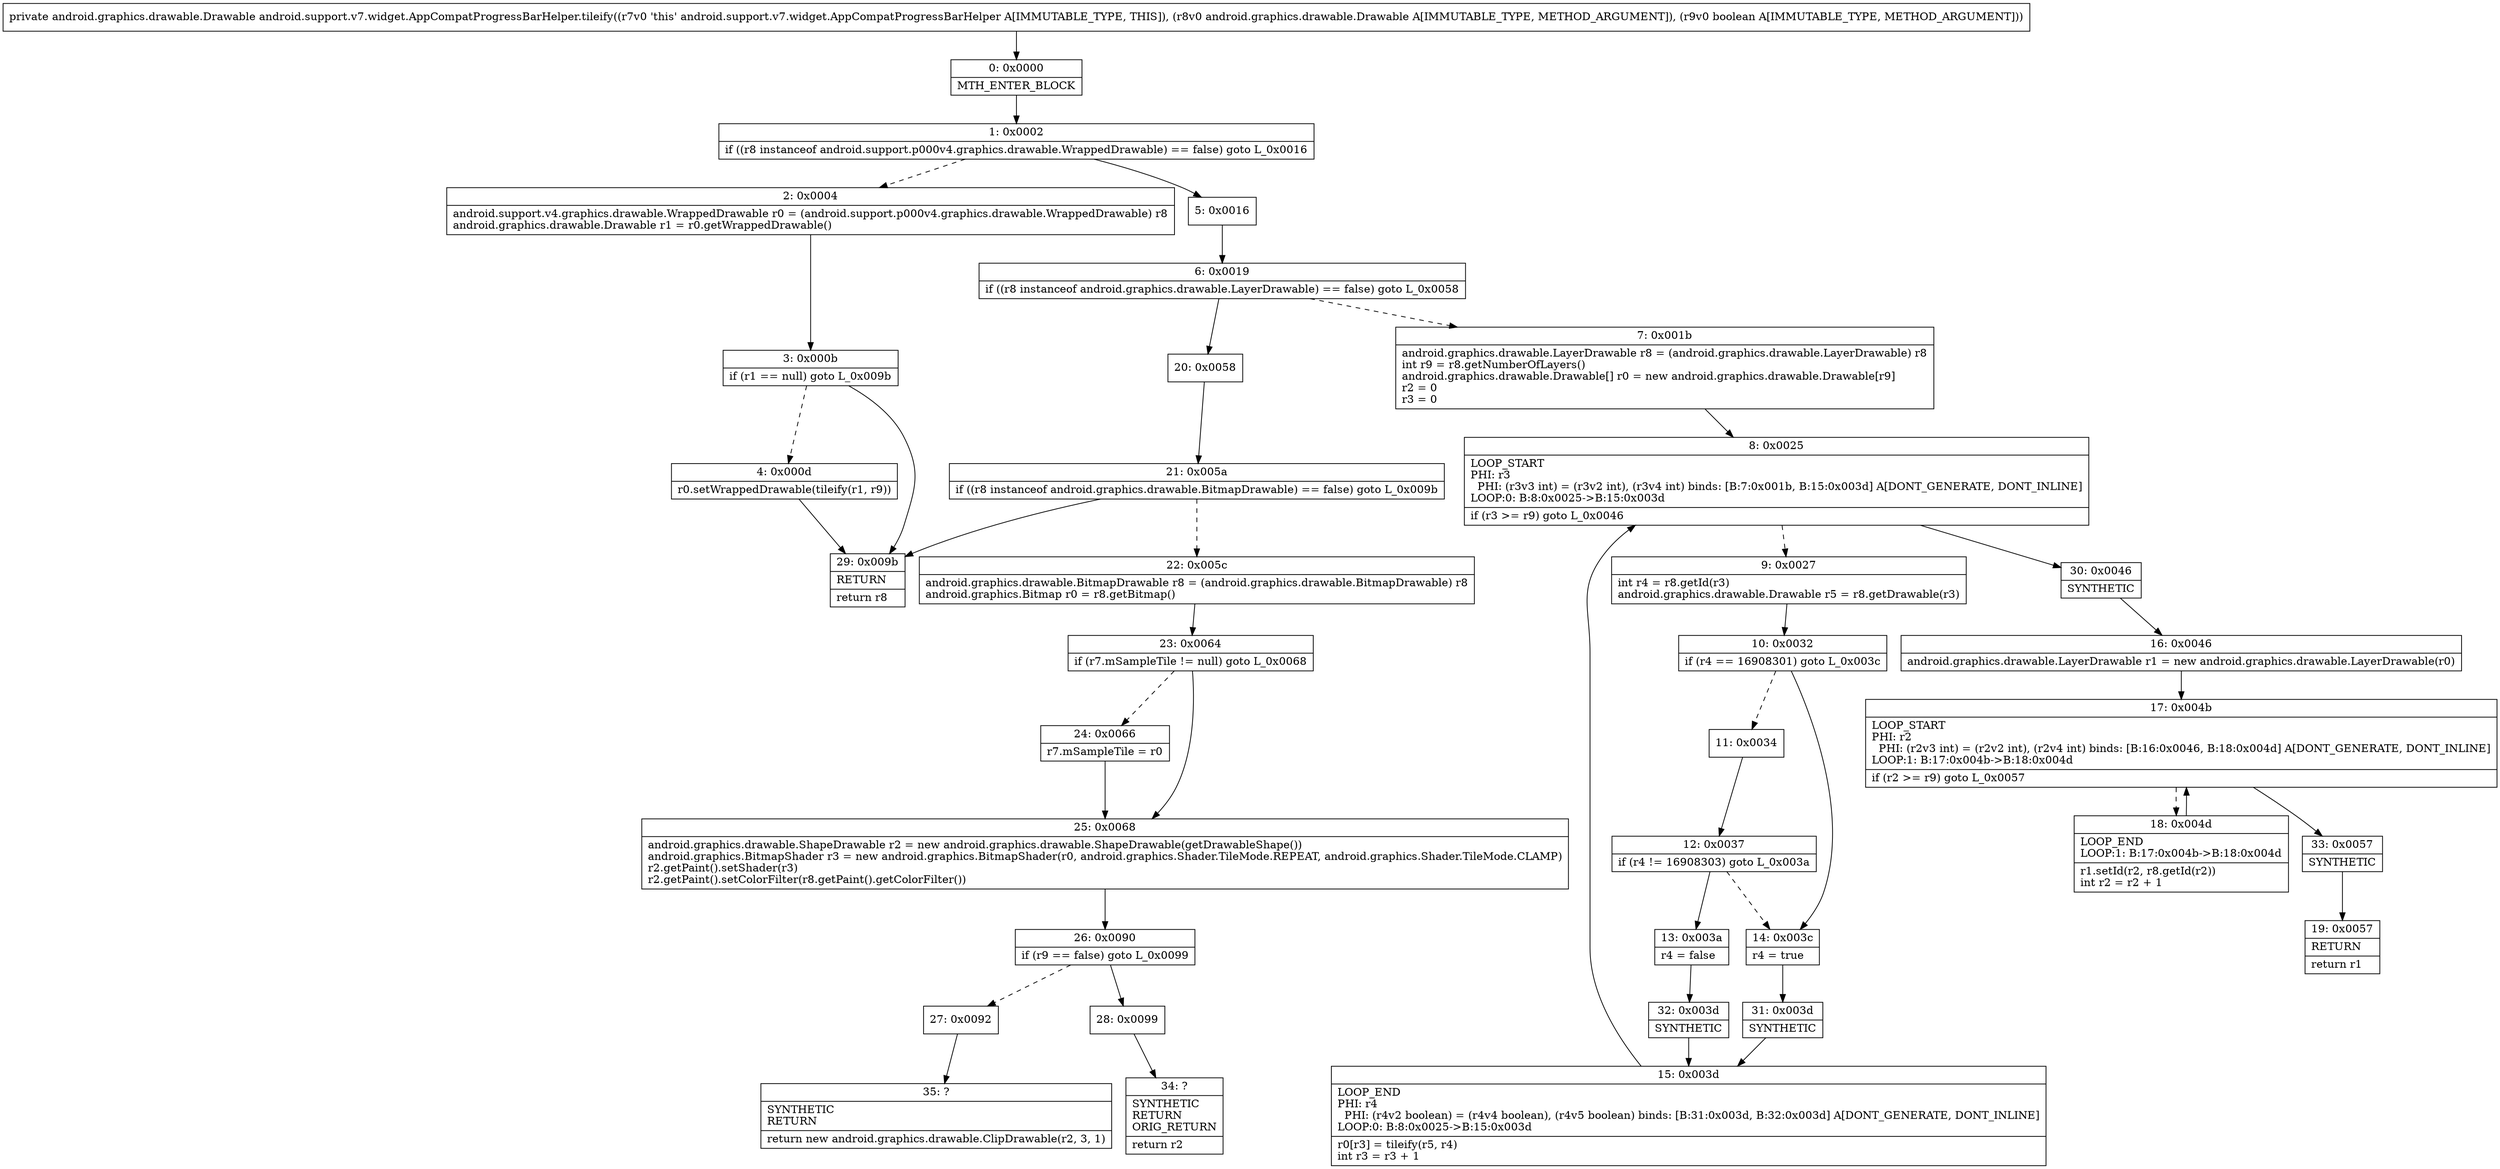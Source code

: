 digraph "CFG forandroid.support.v7.widget.AppCompatProgressBarHelper.tileify(Landroid\/graphics\/drawable\/Drawable;Z)Landroid\/graphics\/drawable\/Drawable;" {
Node_0 [shape=record,label="{0\:\ 0x0000|MTH_ENTER_BLOCK\l}"];
Node_1 [shape=record,label="{1\:\ 0x0002|if ((r8 instanceof android.support.p000v4.graphics.drawable.WrappedDrawable) == false) goto L_0x0016\l}"];
Node_2 [shape=record,label="{2\:\ 0x0004|android.support.v4.graphics.drawable.WrappedDrawable r0 = (android.support.p000v4.graphics.drawable.WrappedDrawable) r8\landroid.graphics.drawable.Drawable r1 = r0.getWrappedDrawable()\l}"];
Node_3 [shape=record,label="{3\:\ 0x000b|if (r1 == null) goto L_0x009b\l}"];
Node_4 [shape=record,label="{4\:\ 0x000d|r0.setWrappedDrawable(tileify(r1, r9))\l}"];
Node_5 [shape=record,label="{5\:\ 0x0016}"];
Node_6 [shape=record,label="{6\:\ 0x0019|if ((r8 instanceof android.graphics.drawable.LayerDrawable) == false) goto L_0x0058\l}"];
Node_7 [shape=record,label="{7\:\ 0x001b|android.graphics.drawable.LayerDrawable r8 = (android.graphics.drawable.LayerDrawable) r8\lint r9 = r8.getNumberOfLayers()\landroid.graphics.drawable.Drawable[] r0 = new android.graphics.drawable.Drawable[r9]\lr2 = 0\lr3 = 0\l}"];
Node_8 [shape=record,label="{8\:\ 0x0025|LOOP_START\lPHI: r3 \l  PHI: (r3v3 int) = (r3v2 int), (r3v4 int) binds: [B:7:0x001b, B:15:0x003d] A[DONT_GENERATE, DONT_INLINE]\lLOOP:0: B:8:0x0025\-\>B:15:0x003d\l|if (r3 \>= r9) goto L_0x0046\l}"];
Node_9 [shape=record,label="{9\:\ 0x0027|int r4 = r8.getId(r3)\landroid.graphics.drawable.Drawable r5 = r8.getDrawable(r3)\l}"];
Node_10 [shape=record,label="{10\:\ 0x0032|if (r4 == 16908301) goto L_0x003c\l}"];
Node_11 [shape=record,label="{11\:\ 0x0034}"];
Node_12 [shape=record,label="{12\:\ 0x0037|if (r4 != 16908303) goto L_0x003a\l}"];
Node_13 [shape=record,label="{13\:\ 0x003a|r4 = false\l}"];
Node_14 [shape=record,label="{14\:\ 0x003c|r4 = true\l}"];
Node_15 [shape=record,label="{15\:\ 0x003d|LOOP_END\lPHI: r4 \l  PHI: (r4v2 boolean) = (r4v4 boolean), (r4v5 boolean) binds: [B:31:0x003d, B:32:0x003d] A[DONT_GENERATE, DONT_INLINE]\lLOOP:0: B:8:0x0025\-\>B:15:0x003d\l|r0[r3] = tileify(r5, r4)\lint r3 = r3 + 1\l}"];
Node_16 [shape=record,label="{16\:\ 0x0046|android.graphics.drawable.LayerDrawable r1 = new android.graphics.drawable.LayerDrawable(r0)\l}"];
Node_17 [shape=record,label="{17\:\ 0x004b|LOOP_START\lPHI: r2 \l  PHI: (r2v3 int) = (r2v2 int), (r2v4 int) binds: [B:16:0x0046, B:18:0x004d] A[DONT_GENERATE, DONT_INLINE]\lLOOP:1: B:17:0x004b\-\>B:18:0x004d\l|if (r2 \>= r9) goto L_0x0057\l}"];
Node_18 [shape=record,label="{18\:\ 0x004d|LOOP_END\lLOOP:1: B:17:0x004b\-\>B:18:0x004d\l|r1.setId(r2, r8.getId(r2))\lint r2 = r2 + 1\l}"];
Node_19 [shape=record,label="{19\:\ 0x0057|RETURN\l|return r1\l}"];
Node_20 [shape=record,label="{20\:\ 0x0058}"];
Node_21 [shape=record,label="{21\:\ 0x005a|if ((r8 instanceof android.graphics.drawable.BitmapDrawable) == false) goto L_0x009b\l}"];
Node_22 [shape=record,label="{22\:\ 0x005c|android.graphics.drawable.BitmapDrawable r8 = (android.graphics.drawable.BitmapDrawable) r8\landroid.graphics.Bitmap r0 = r8.getBitmap()\l}"];
Node_23 [shape=record,label="{23\:\ 0x0064|if (r7.mSampleTile != null) goto L_0x0068\l}"];
Node_24 [shape=record,label="{24\:\ 0x0066|r7.mSampleTile = r0\l}"];
Node_25 [shape=record,label="{25\:\ 0x0068|android.graphics.drawable.ShapeDrawable r2 = new android.graphics.drawable.ShapeDrawable(getDrawableShape())\landroid.graphics.BitmapShader r3 = new android.graphics.BitmapShader(r0, android.graphics.Shader.TileMode.REPEAT, android.graphics.Shader.TileMode.CLAMP)\lr2.getPaint().setShader(r3)\lr2.getPaint().setColorFilter(r8.getPaint().getColorFilter())\l}"];
Node_26 [shape=record,label="{26\:\ 0x0090|if (r9 == false) goto L_0x0099\l}"];
Node_27 [shape=record,label="{27\:\ 0x0092}"];
Node_28 [shape=record,label="{28\:\ 0x0099}"];
Node_29 [shape=record,label="{29\:\ 0x009b|RETURN\l|return r8\l}"];
Node_30 [shape=record,label="{30\:\ 0x0046|SYNTHETIC\l}"];
Node_31 [shape=record,label="{31\:\ 0x003d|SYNTHETIC\l}"];
Node_32 [shape=record,label="{32\:\ 0x003d|SYNTHETIC\l}"];
Node_33 [shape=record,label="{33\:\ 0x0057|SYNTHETIC\l}"];
Node_34 [shape=record,label="{34\:\ ?|SYNTHETIC\lRETURN\lORIG_RETURN\l|return r2\l}"];
Node_35 [shape=record,label="{35\:\ ?|SYNTHETIC\lRETURN\l|return new android.graphics.drawable.ClipDrawable(r2, 3, 1)\l}"];
MethodNode[shape=record,label="{private android.graphics.drawable.Drawable android.support.v7.widget.AppCompatProgressBarHelper.tileify((r7v0 'this' android.support.v7.widget.AppCompatProgressBarHelper A[IMMUTABLE_TYPE, THIS]), (r8v0 android.graphics.drawable.Drawable A[IMMUTABLE_TYPE, METHOD_ARGUMENT]), (r9v0 boolean A[IMMUTABLE_TYPE, METHOD_ARGUMENT])) }"];
MethodNode -> Node_0;
Node_0 -> Node_1;
Node_1 -> Node_2[style=dashed];
Node_1 -> Node_5;
Node_2 -> Node_3;
Node_3 -> Node_4[style=dashed];
Node_3 -> Node_29;
Node_4 -> Node_29;
Node_5 -> Node_6;
Node_6 -> Node_7[style=dashed];
Node_6 -> Node_20;
Node_7 -> Node_8;
Node_8 -> Node_9[style=dashed];
Node_8 -> Node_30;
Node_9 -> Node_10;
Node_10 -> Node_11[style=dashed];
Node_10 -> Node_14;
Node_11 -> Node_12;
Node_12 -> Node_13;
Node_12 -> Node_14[style=dashed];
Node_13 -> Node_32;
Node_14 -> Node_31;
Node_15 -> Node_8;
Node_16 -> Node_17;
Node_17 -> Node_18[style=dashed];
Node_17 -> Node_33;
Node_18 -> Node_17;
Node_20 -> Node_21;
Node_21 -> Node_22[style=dashed];
Node_21 -> Node_29;
Node_22 -> Node_23;
Node_23 -> Node_24[style=dashed];
Node_23 -> Node_25;
Node_24 -> Node_25;
Node_25 -> Node_26;
Node_26 -> Node_27[style=dashed];
Node_26 -> Node_28;
Node_27 -> Node_35;
Node_28 -> Node_34;
Node_30 -> Node_16;
Node_31 -> Node_15;
Node_32 -> Node_15;
Node_33 -> Node_19;
}

